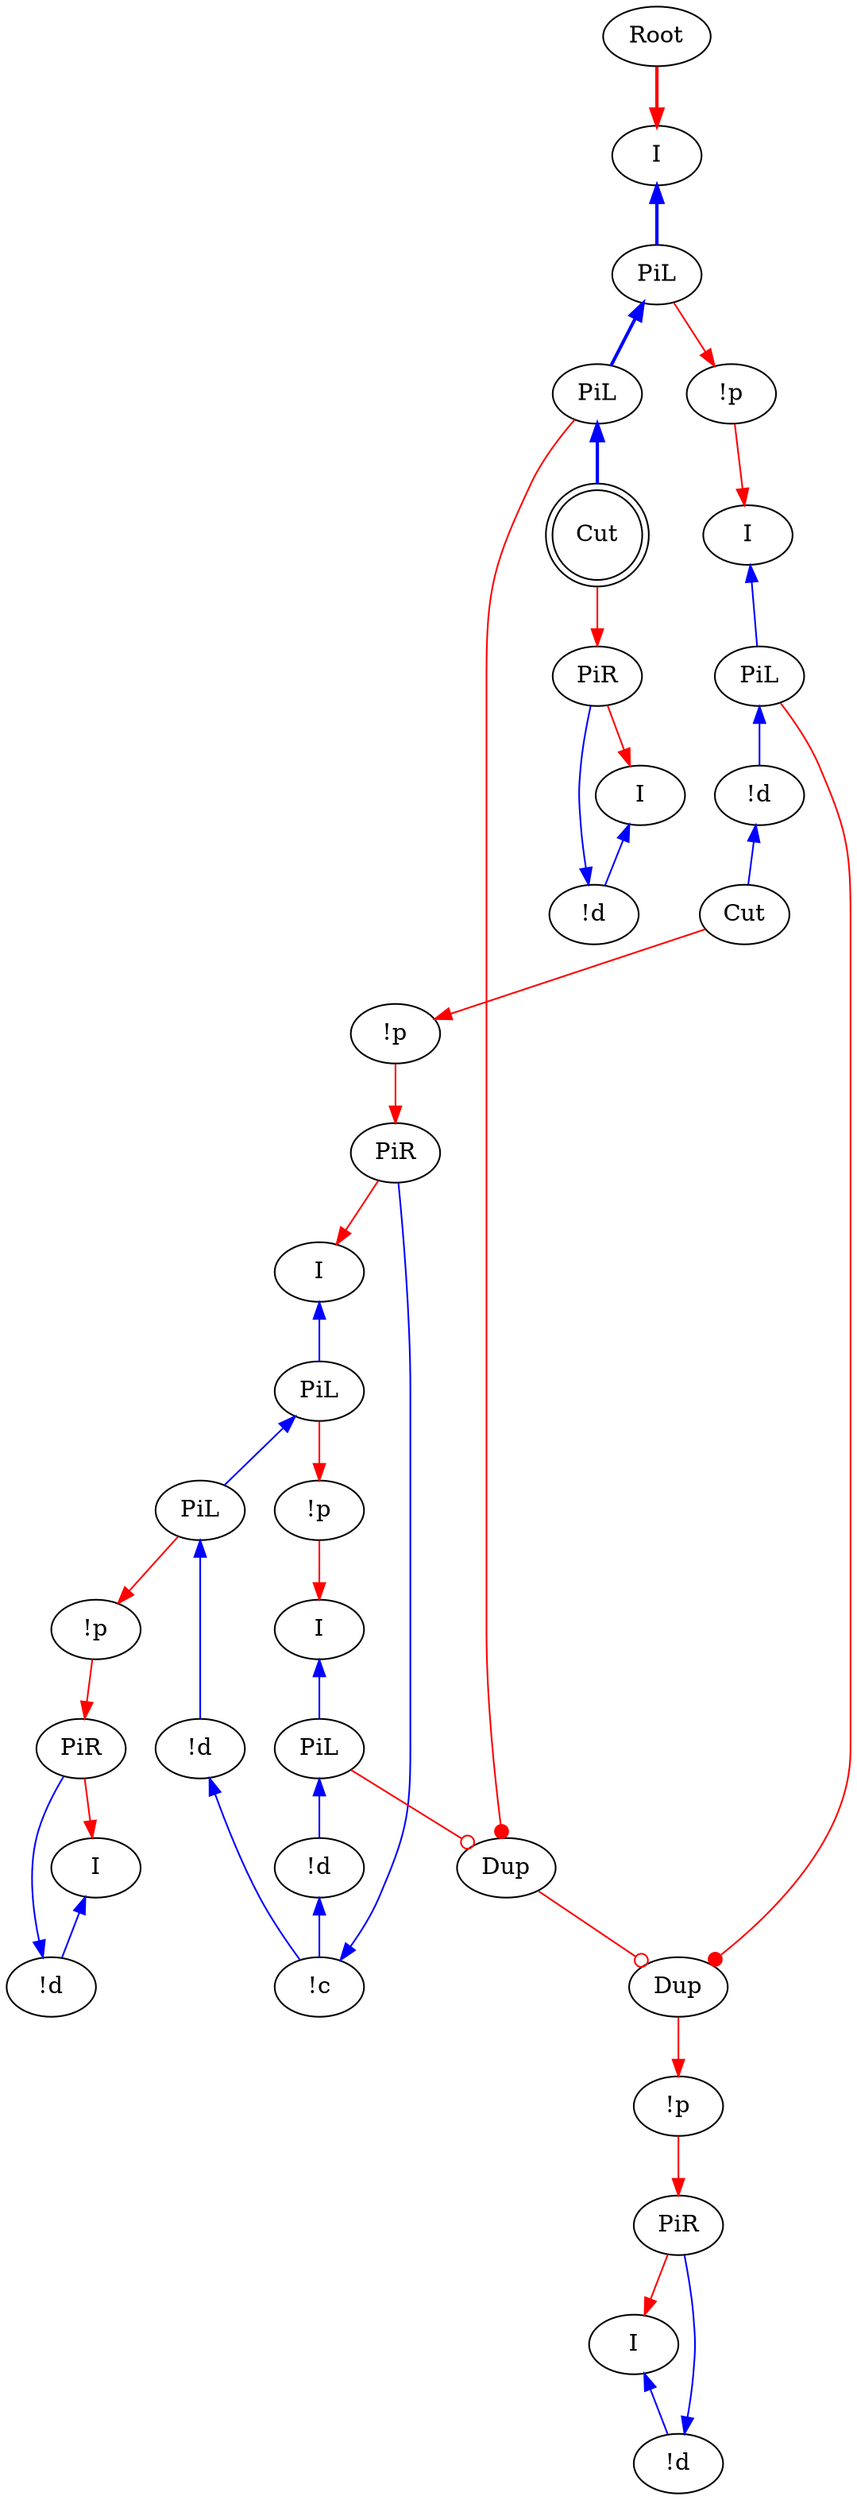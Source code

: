 digraph {
"Root0" [label="Root"]
"I0" [label="I"]
"!p0" [label="!p"]
"Cut0" [label="Cut"]
"PiR0" [label="PiR"]
"!c0" [label="!c"]
"!d0" [label="!d"]
"PiL0" [label="PiL"]
"PiL1" [label="PiL"]
"I1" [label="I"]
"!p1" [label="!p"]
"PiR1" [label="PiR"]
"PiR2" [label="PiR"]
"!d1" [label="!d"]
"I2" [label="I"]
"!d2" [label="!d"]
"I3" [label="I"]
"!p2" [label="!p"]
"PiR3" [label="PiR"]
"!d3" [label="!d"]
"I4" [label="I"]
"!p3" [label="!p"]
"!p4" [label="!p"]
"!d4" [label="!d"]
"PiL2" [label="PiL"]
"I5" [label="I"]
"Dup2_0" [label="Dup"]
"!d5" [label="!d"]
"PiL3" [label="PiL"]
"PiL4" [label="PiL"]
"I6" [label="I"]
"Dup3_0" [label="Dup"]
"PiL5" [label="PiL"]
"Cut1" [label="Cut",shape=doublecircle]
"PiL2" -> "Dup2_0"[color=red,tooltip="e100",arrowhead=dot]
"Dup3_0" -> "Dup2_0"[color=red,tooltip="e101",arrowhead=odot]
"PiL3" -> "Cut1"[color=blue,tooltip="e102",penwidth=2,dir=back]
"PiL4" -> "!d5"[color=blue,tooltip="e103",dir=back]
"PiL5" -> "PiL3"[color=blue,tooltip="e104",penwidth=2,dir=back]
"I6" -> "PiL4"[color=blue,tooltip="e105",dir=back]
"PiL3" -> "Dup3_0"[color=red,tooltip="e106",arrowhead=dot]
"PiL4" -> "Dup3_0"[color=red,tooltip="e107",arrowhead=odot]
"Dup2_0" -> "!p1"[color=red,tooltip="e21"]
"!d4" -> "Cut0"[color=blue,tooltip="e23",dir=back]
"I0" -> "PiL5"[color=blue,tooltip="e32",penwidth=2,dir=back]
"PiL5" -> "!p3"[color=red,tooltip="e34"]
"Cut0" -> "!p0"[color=red,tooltip="e37"]
"!p0" -> "PiR0"[color=red,tooltip="e39"]
"!c0" -> "PiR0"[color=blue,tooltip="e41",dir=back]
"PiR0" -> "I1"[color=red,tooltip="e43"]
"!d0" -> "!c0"[color=blue,tooltip="e46",dir=back]
"!d5" -> "!c0"[color=blue,tooltip="e47",dir=back]
"PiL0" -> "!d0"[color=blue,tooltip="e49",dir=back]
"PiL1" -> "PiL0"[color=blue,tooltip="e51",dir=back]
"PiL0" -> "!p2"[color=red,tooltip="e53"]
"I1" -> "PiL1"[color=blue,tooltip="e55",dir=back]
"PiL1" -> "!p4"[color=red,tooltip="e57"]
"!p1" -> "PiR1"[color=red,tooltip="e59"]
"Cut1" -> "PiR2"[color=red,tooltip="e65"]
"!d1" -> "PiR1"[color=blue,tooltip="e67",dir=back]
"PiR1" -> "I2"[color=red,tooltip="e69"]
"!d2" -> "PiR2"[color=blue,tooltip="e75",dir=back]
"PiR2" -> "I3"[color=red,tooltip="e77"]
"I2" -> "!d1"[color=blue,tooltip="e79",dir=back]
"I3" -> "!d2"[color=blue,tooltip="e83",dir=back]
"!p2" -> "PiR3"[color=red,tooltip="e85"]
"!d3" -> "PiR3"[color=blue,tooltip="e87",dir=back]
"PiR3" -> "I4"[color=red,tooltip="e89"]
"I4" -> "!d3"[color=blue,tooltip="e91",dir=back]
"!p3" -> "I5"[color=red,tooltip="e92"]
"!p4" -> "I6"[color=red,tooltip="e95"]
"PiL2" -> "!d4"[color=blue,tooltip="e96",dir=back]
"I5" -> "PiL2"[color=blue,tooltip="e98",dir=back]
"Root0" -> "I0"[color=red,tooltip="rettop",penwidth=2]
}

